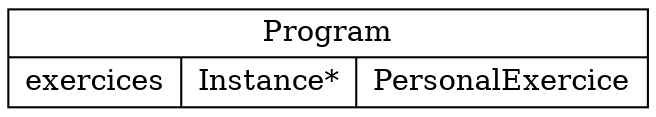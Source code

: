digraph ontologia {
	graph [bb="0,0,244,47"];
	node [label="\N"];
	Program	[color="0.0,0.0,0.0",
		fontcolor="0.0,0.0,0.0",
		height=0.65278,
		label="{Program|{exercices|Instance*|{PersonalExercice}}}",
		pos="122,23.5",
		rects="0,23.5,244,46.5 0,0.5,66,23.5 66,0.5,134,23.5 134,0.5,244,23.5",
		shape=record,
		width=3.3889];
}

